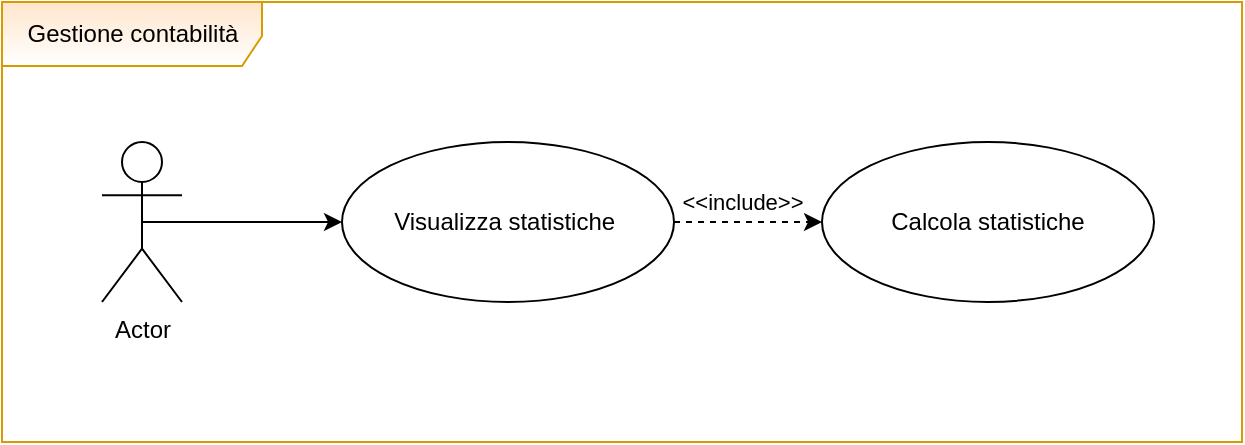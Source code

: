 <mxfile version="18.0.2" type="google"><diagram id="8RLkuNRItgH3wyl8XKl1" name="Page-1"><mxGraphModel grid="1" page="1" gridSize="10" guides="1" tooltips="1" connect="1" arrows="1" fold="1" pageScale="1" pageWidth="827" pageHeight="1169" math="0" shadow="0"><root><mxCell id="0"/><mxCell id="1" parent="0"/><mxCell id="vMMHrm1SoqizoGhEDCPL-3" style="edgeStyle=orthogonalEdgeStyle;rounded=0;orthogonalLoop=1;jettySize=auto;html=1;exitX=0.5;exitY=0.5;exitDx=0;exitDy=0;exitPerimeter=0;" edge="1" parent="1" source="vMMHrm1SoqizoGhEDCPL-1" target="vMMHrm1SoqizoGhEDCPL-2"><mxGeometry relative="1" as="geometry"/></mxCell><mxCell id="vMMHrm1SoqizoGhEDCPL-1" value="Actor" style="shape=umlActor;verticalLabelPosition=bottom;verticalAlign=top;html=1;outlineConnect=0;" vertex="1" parent="1"><mxGeometry x="120" y="190" width="40" height="80" as="geometry"/></mxCell><mxCell id="vMMHrm1SoqizoGhEDCPL-6" value="&amp;lt;&amp;lt;include&amp;gt;&amp;gt;" style="edgeStyle=orthogonalEdgeStyle;rounded=0;orthogonalLoop=1;jettySize=auto;html=1;exitX=1;exitY=0.5;exitDx=0;exitDy=0;entryX=0;entryY=0.5;entryDx=0;entryDy=0;dashed=1;" edge="1" parent="1" source="vMMHrm1SoqizoGhEDCPL-2" target="vMMHrm1SoqizoGhEDCPL-5"><mxGeometry x="-0.081" y="10" relative="1" as="geometry"><mxPoint as="offset"/></mxGeometry></mxCell><mxCell id="vMMHrm1SoqizoGhEDCPL-2" value="Visualizza statistiche&amp;nbsp;" style="ellipse;whiteSpace=wrap;html=1;" vertex="1" parent="1"><mxGeometry x="240" y="190" width="166" height="80" as="geometry"/></mxCell><mxCell id="vMMHrm1SoqizoGhEDCPL-4" value="Gestione contabilità" style="shape=umlFrame;tabPosition=left;html=1;boundedLbl=1;labelInHeader=1;width=130;height=32;fillColor=#ffe6cc;strokeColor=#d79b00;gradientColor=#ffffff;" vertex="1" parent="1"><mxGeometry x="70" y="120" width="620" height="220" as="geometry"/></mxCell><mxCell id="vMMHrm1SoqizoGhEDCPL-5" value="Calcola statistiche" style="ellipse;whiteSpace=wrap;html=1;" vertex="1" parent="1"><mxGeometry x="480" y="190" width="166" height="80" as="geometry"/></mxCell></root></mxGraphModel></diagram></mxfile>